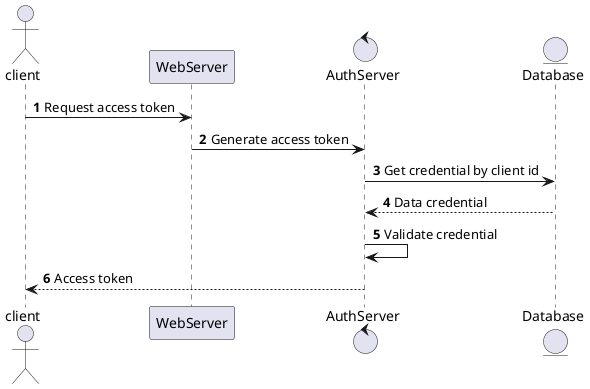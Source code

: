 	
@startuml oauth2-flow
autonumber
actor client as user
participant WebServer as ws 
control AuthServer as auth
entity Database as db


user -> ws : Request access token
ws -> auth : Generate access token
auth -> db : Get credential by client id
db --> auth : Data credential
auth -> auth : Validate credential
auth --> user : Access token

@enduml